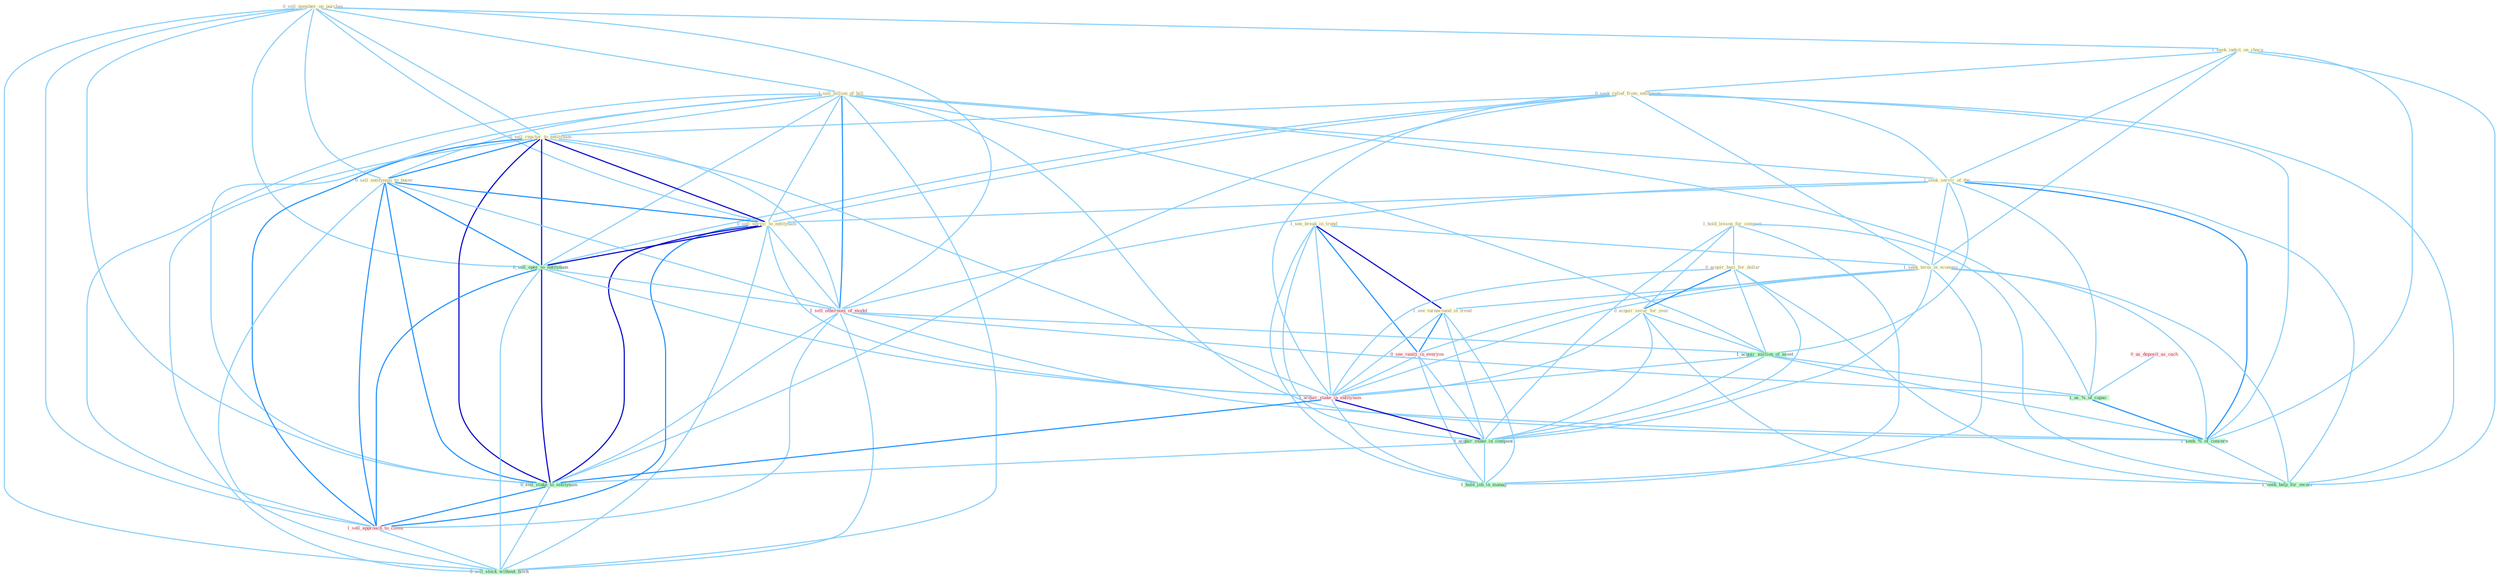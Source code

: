 Graph G{ 
    node
    [shape=polygon,style=filled,width=.5,height=.06,color="#BDFCC9",fixedsize=true,fontsize=4,
    fontcolor="#2f4f4f"];
    {node
    [color="#ffffe0", fontcolor="#8b7d6b"] "0_sell_member_on_purchas " "1_seek_indict_on_charg " "1_hold_lesson_for_compani " "0_seek_relief_from_entitynam " "1_sell_billion_of_bill " "0_sell_reactor_to_entitynam " "1_seek_servic_of_the " "1_see_break_in_trend " "0_sell_entitynam_to_buyer " "1_seek_term_in_economi " "0_acquir_busi_for_dollar " "0_sell_servic_to_entitynam " "0_acquir_secur_for_year " "1_see_turnaround_in_trend "}
{node [color="#fff0f5", fontcolor="#b22222"] "1_sell_othernum_of_model " "0_see_vaniti_in_everyon " "0_us_deposit_as_cach " "1_acquir_stake_in_entitynam " "1_sell_approach_to_client "}
edge [color="#B0E2FF"];

	"0_sell_member_on_purchas " -- "1_seek_indict_on_charg " [w="1", color="#87cefa" ];
	"0_sell_member_on_purchas " -- "1_sell_billion_of_bill " [w="1", color="#87cefa" ];
	"0_sell_member_on_purchas " -- "0_sell_reactor_to_entitynam " [w="1", color="#87cefa" ];
	"0_sell_member_on_purchas " -- "0_sell_entitynam_to_buyer " [w="1", color="#87cefa" ];
	"0_sell_member_on_purchas " -- "0_sell_servic_to_entitynam " [w="1", color="#87cefa" ];
	"0_sell_member_on_purchas " -- "0_sell_oper_to_entitynam " [w="1", color="#87cefa" ];
	"0_sell_member_on_purchas " -- "1_sell_othernum_of_model " [w="1", color="#87cefa" ];
	"0_sell_member_on_purchas " -- "0_sell_stake_to_entitynam " [w="1", color="#87cefa" ];
	"0_sell_member_on_purchas " -- "1_sell_approach_to_client " [w="1", color="#87cefa" ];
	"0_sell_member_on_purchas " -- "0_sell_stock_without_hitch " [w="1", color="#87cefa" ];
	"1_seek_indict_on_charg " -- "0_seek_relief_from_entitynam " [w="1", color="#87cefa" ];
	"1_seek_indict_on_charg " -- "1_seek_servic_of_the " [w="1", color="#87cefa" ];
	"1_seek_indict_on_charg " -- "1_seek_term_in_economi " [w="1", color="#87cefa" ];
	"1_seek_indict_on_charg " -- "1_seek_%_of_concern " [w="1", color="#87cefa" ];
	"1_seek_indict_on_charg " -- "1_seek_help_for_owner " [w="1", color="#87cefa" ];
	"1_hold_lesson_for_compani " -- "0_acquir_busi_for_dollar " [w="1", color="#87cefa" ];
	"1_hold_lesson_for_compani " -- "0_acquir_secur_for_year " [w="1", color="#87cefa" ];
	"1_hold_lesson_for_compani " -- "1_acquir_stake_in_compani " [w="1", color="#87cefa" ];
	"1_hold_lesson_for_compani " -- "1_hold_job_in_manag " [w="1", color="#87cefa" ];
	"1_hold_lesson_for_compani " -- "1_seek_help_for_owner " [w="1", color="#87cefa" ];
	"0_seek_relief_from_entitynam " -- "0_sell_reactor_to_entitynam " [w="1", color="#87cefa" ];
	"0_seek_relief_from_entitynam " -- "1_seek_servic_of_the " [w="1", color="#87cefa" ];
	"0_seek_relief_from_entitynam " -- "1_seek_term_in_economi " [w="1", color="#87cefa" ];
	"0_seek_relief_from_entitynam " -- "0_sell_servic_to_entitynam " [w="1", color="#87cefa" ];
	"0_seek_relief_from_entitynam " -- "0_sell_oper_to_entitynam " [w="1", color="#87cefa" ];
	"0_seek_relief_from_entitynam " -- "1_acquir_stake_in_entitynam " [w="1", color="#87cefa" ];
	"0_seek_relief_from_entitynam " -- "0_sell_stake_to_entitynam " [w="1", color="#87cefa" ];
	"0_seek_relief_from_entitynam " -- "1_seek_%_of_concern " [w="1", color="#87cefa" ];
	"0_seek_relief_from_entitynam " -- "1_seek_help_for_owner " [w="1", color="#87cefa" ];
	"1_sell_billion_of_bill " -- "0_sell_reactor_to_entitynam " [w="1", color="#87cefa" ];
	"1_sell_billion_of_bill " -- "1_seek_servic_of_the " [w="1", color="#87cefa" ];
	"1_sell_billion_of_bill " -- "0_sell_entitynam_to_buyer " [w="1", color="#87cefa" ];
	"1_sell_billion_of_bill " -- "0_sell_servic_to_entitynam " [w="1", color="#87cefa" ];
	"1_sell_billion_of_bill " -- "0_sell_oper_to_entitynam " [w="1", color="#87cefa" ];
	"1_sell_billion_of_bill " -- "1_sell_othernum_of_model " [w="2", color="#1e90ff" , len=0.8];
	"1_sell_billion_of_bill " -- "1_acquir_million_of_asset " [w="1", color="#87cefa" ];
	"1_sell_billion_of_bill " -- "0_sell_stake_to_entitynam " [w="1", color="#87cefa" ];
	"1_sell_billion_of_bill " -- "1_us_%_of_capac " [w="1", color="#87cefa" ];
	"1_sell_billion_of_bill " -- "1_sell_approach_to_client " [w="1", color="#87cefa" ];
	"1_sell_billion_of_bill " -- "0_sell_stock_without_hitch " [w="1", color="#87cefa" ];
	"1_sell_billion_of_bill " -- "1_seek_%_of_concern " [w="1", color="#87cefa" ];
	"0_sell_reactor_to_entitynam " -- "0_sell_entitynam_to_buyer " [w="2", color="#1e90ff" , len=0.8];
	"0_sell_reactor_to_entitynam " -- "0_sell_servic_to_entitynam " [w="3", color="#0000cd" , len=0.6];
	"0_sell_reactor_to_entitynam " -- "0_sell_oper_to_entitynam " [w="3", color="#0000cd" , len=0.6];
	"0_sell_reactor_to_entitynam " -- "1_sell_othernum_of_model " [w="1", color="#87cefa" ];
	"0_sell_reactor_to_entitynam " -- "1_acquir_stake_in_entitynam " [w="1", color="#87cefa" ];
	"0_sell_reactor_to_entitynam " -- "0_sell_stake_to_entitynam " [w="3", color="#0000cd" , len=0.6];
	"0_sell_reactor_to_entitynam " -- "1_sell_approach_to_client " [w="2", color="#1e90ff" , len=0.8];
	"0_sell_reactor_to_entitynam " -- "0_sell_stock_without_hitch " [w="1", color="#87cefa" ];
	"1_seek_servic_of_the " -- "1_seek_term_in_economi " [w="1", color="#87cefa" ];
	"1_seek_servic_of_the " -- "0_sell_servic_to_entitynam " [w="1", color="#87cefa" ];
	"1_seek_servic_of_the " -- "1_sell_othernum_of_model " [w="1", color="#87cefa" ];
	"1_seek_servic_of_the " -- "1_acquir_million_of_asset " [w="1", color="#87cefa" ];
	"1_seek_servic_of_the " -- "1_us_%_of_capac " [w="1", color="#87cefa" ];
	"1_seek_servic_of_the " -- "1_seek_%_of_concern " [w="2", color="#1e90ff" , len=0.8];
	"1_seek_servic_of_the " -- "1_seek_help_for_owner " [w="1", color="#87cefa" ];
	"1_see_break_in_trend " -- "1_seek_term_in_economi " [w="1", color="#87cefa" ];
	"1_see_break_in_trend " -- "1_see_turnaround_in_trend " [w="3", color="#0000cd" , len=0.6];
	"1_see_break_in_trend " -- "0_see_vaniti_in_everyon " [w="2", color="#1e90ff" , len=0.8];
	"1_see_break_in_trend " -- "1_acquir_stake_in_entitynam " [w="1", color="#87cefa" ];
	"1_see_break_in_trend " -- "1_acquir_stake_in_compani " [w="1", color="#87cefa" ];
	"1_see_break_in_trend " -- "1_hold_job_in_manag " [w="1", color="#87cefa" ];
	"0_sell_entitynam_to_buyer " -- "0_sell_servic_to_entitynam " [w="2", color="#1e90ff" , len=0.8];
	"0_sell_entitynam_to_buyer " -- "0_sell_oper_to_entitynam " [w="2", color="#1e90ff" , len=0.8];
	"0_sell_entitynam_to_buyer " -- "1_sell_othernum_of_model " [w="1", color="#87cefa" ];
	"0_sell_entitynam_to_buyer " -- "0_sell_stake_to_entitynam " [w="2", color="#1e90ff" , len=0.8];
	"0_sell_entitynam_to_buyer " -- "1_sell_approach_to_client " [w="2", color="#1e90ff" , len=0.8];
	"0_sell_entitynam_to_buyer " -- "0_sell_stock_without_hitch " [w="1", color="#87cefa" ];
	"1_seek_term_in_economi " -- "1_see_turnaround_in_trend " [w="1", color="#87cefa" ];
	"1_seek_term_in_economi " -- "0_see_vaniti_in_everyon " [w="1", color="#87cefa" ];
	"1_seek_term_in_economi " -- "1_acquir_stake_in_entitynam " [w="1", color="#87cefa" ];
	"1_seek_term_in_economi " -- "1_acquir_stake_in_compani " [w="1", color="#87cefa" ];
	"1_seek_term_in_economi " -- "1_hold_job_in_manag " [w="1", color="#87cefa" ];
	"1_seek_term_in_economi " -- "1_seek_%_of_concern " [w="1", color="#87cefa" ];
	"1_seek_term_in_economi " -- "1_seek_help_for_owner " [w="1", color="#87cefa" ];
	"0_acquir_busi_for_dollar " -- "0_acquir_secur_for_year " [w="2", color="#1e90ff" , len=0.8];
	"0_acquir_busi_for_dollar " -- "1_acquir_million_of_asset " [w="1", color="#87cefa" ];
	"0_acquir_busi_for_dollar " -- "1_acquir_stake_in_entitynam " [w="1", color="#87cefa" ];
	"0_acquir_busi_for_dollar " -- "1_acquir_stake_in_compani " [w="1", color="#87cefa" ];
	"0_acquir_busi_for_dollar " -- "1_seek_help_for_owner " [w="1", color="#87cefa" ];
	"0_sell_servic_to_entitynam " -- "0_sell_oper_to_entitynam " [w="3", color="#0000cd" , len=0.6];
	"0_sell_servic_to_entitynam " -- "1_sell_othernum_of_model " [w="1", color="#87cefa" ];
	"0_sell_servic_to_entitynam " -- "1_acquir_stake_in_entitynam " [w="1", color="#87cefa" ];
	"0_sell_servic_to_entitynam " -- "0_sell_stake_to_entitynam " [w="3", color="#0000cd" , len=0.6];
	"0_sell_servic_to_entitynam " -- "1_sell_approach_to_client " [w="2", color="#1e90ff" , len=0.8];
	"0_sell_servic_to_entitynam " -- "0_sell_stock_without_hitch " [w="1", color="#87cefa" ];
	"0_acquir_secur_for_year " -- "1_acquir_million_of_asset " [w="1", color="#87cefa" ];
	"0_acquir_secur_for_year " -- "1_acquir_stake_in_entitynam " [w="1", color="#87cefa" ];
	"0_acquir_secur_for_year " -- "1_acquir_stake_in_compani " [w="1", color="#87cefa" ];
	"0_acquir_secur_for_year " -- "1_seek_help_for_owner " [w="1", color="#87cefa" ];
	"1_see_turnaround_in_trend " -- "0_see_vaniti_in_everyon " [w="2", color="#1e90ff" , len=0.8];
	"1_see_turnaround_in_trend " -- "1_acquir_stake_in_entitynam " [w="1", color="#87cefa" ];
	"1_see_turnaround_in_trend " -- "1_acquir_stake_in_compani " [w="1", color="#87cefa" ];
	"1_see_turnaround_in_trend " -- "1_hold_job_in_manag " [w="1", color="#87cefa" ];
	"0_sell_oper_to_entitynam " -- "1_sell_othernum_of_model " [w="1", color="#87cefa" ];
	"0_sell_oper_to_entitynam " -- "1_acquir_stake_in_entitynam " [w="1", color="#87cefa" ];
	"0_sell_oper_to_entitynam " -- "0_sell_stake_to_entitynam " [w="3", color="#0000cd" , len=0.6];
	"0_sell_oper_to_entitynam " -- "1_sell_approach_to_client " [w="2", color="#1e90ff" , len=0.8];
	"0_sell_oper_to_entitynam " -- "0_sell_stock_without_hitch " [w="1", color="#87cefa" ];
	"1_sell_othernum_of_model " -- "1_acquir_million_of_asset " [w="1", color="#87cefa" ];
	"1_sell_othernum_of_model " -- "0_sell_stake_to_entitynam " [w="1", color="#87cefa" ];
	"1_sell_othernum_of_model " -- "1_us_%_of_capac " [w="1", color="#87cefa" ];
	"1_sell_othernum_of_model " -- "1_sell_approach_to_client " [w="1", color="#87cefa" ];
	"1_sell_othernum_of_model " -- "0_sell_stock_without_hitch " [w="1", color="#87cefa" ];
	"1_sell_othernum_of_model " -- "1_seek_%_of_concern " [w="1", color="#87cefa" ];
	"0_see_vaniti_in_everyon " -- "1_acquir_stake_in_entitynam " [w="1", color="#87cefa" ];
	"0_see_vaniti_in_everyon " -- "1_acquir_stake_in_compani " [w="1", color="#87cefa" ];
	"0_see_vaniti_in_everyon " -- "1_hold_job_in_manag " [w="1", color="#87cefa" ];
	"1_acquir_million_of_asset " -- "1_acquir_stake_in_entitynam " [w="1", color="#87cefa" ];
	"1_acquir_million_of_asset " -- "1_acquir_stake_in_compani " [w="1", color="#87cefa" ];
	"1_acquir_million_of_asset " -- "1_us_%_of_capac " [w="1", color="#87cefa" ];
	"1_acquir_million_of_asset " -- "1_seek_%_of_concern " [w="1", color="#87cefa" ];
	"0_us_deposit_as_cach " -- "1_us_%_of_capac " [w="1", color="#87cefa" ];
	"1_acquir_stake_in_entitynam " -- "1_acquir_stake_in_compani " [w="3", color="#0000cd" , len=0.6];
	"1_acquir_stake_in_entitynam " -- "0_sell_stake_to_entitynam " [w="2", color="#1e90ff" , len=0.8];
	"1_acquir_stake_in_entitynam " -- "1_hold_job_in_manag " [w="1", color="#87cefa" ];
	"1_acquir_stake_in_compani " -- "0_sell_stake_to_entitynam " [w="1", color="#87cefa" ];
	"1_acquir_stake_in_compani " -- "1_hold_job_in_manag " [w="1", color="#87cefa" ];
	"0_sell_stake_to_entitynam " -- "1_sell_approach_to_client " [w="2", color="#1e90ff" , len=0.8];
	"0_sell_stake_to_entitynam " -- "0_sell_stock_without_hitch " [w="1", color="#87cefa" ];
	"1_us_%_of_capac " -- "1_seek_%_of_concern " [w="2", color="#1e90ff" , len=0.8];
	"1_sell_approach_to_client " -- "0_sell_stock_without_hitch " [w="1", color="#87cefa" ];
	"1_seek_%_of_concern " -- "1_seek_help_for_owner " [w="1", color="#87cefa" ];
}